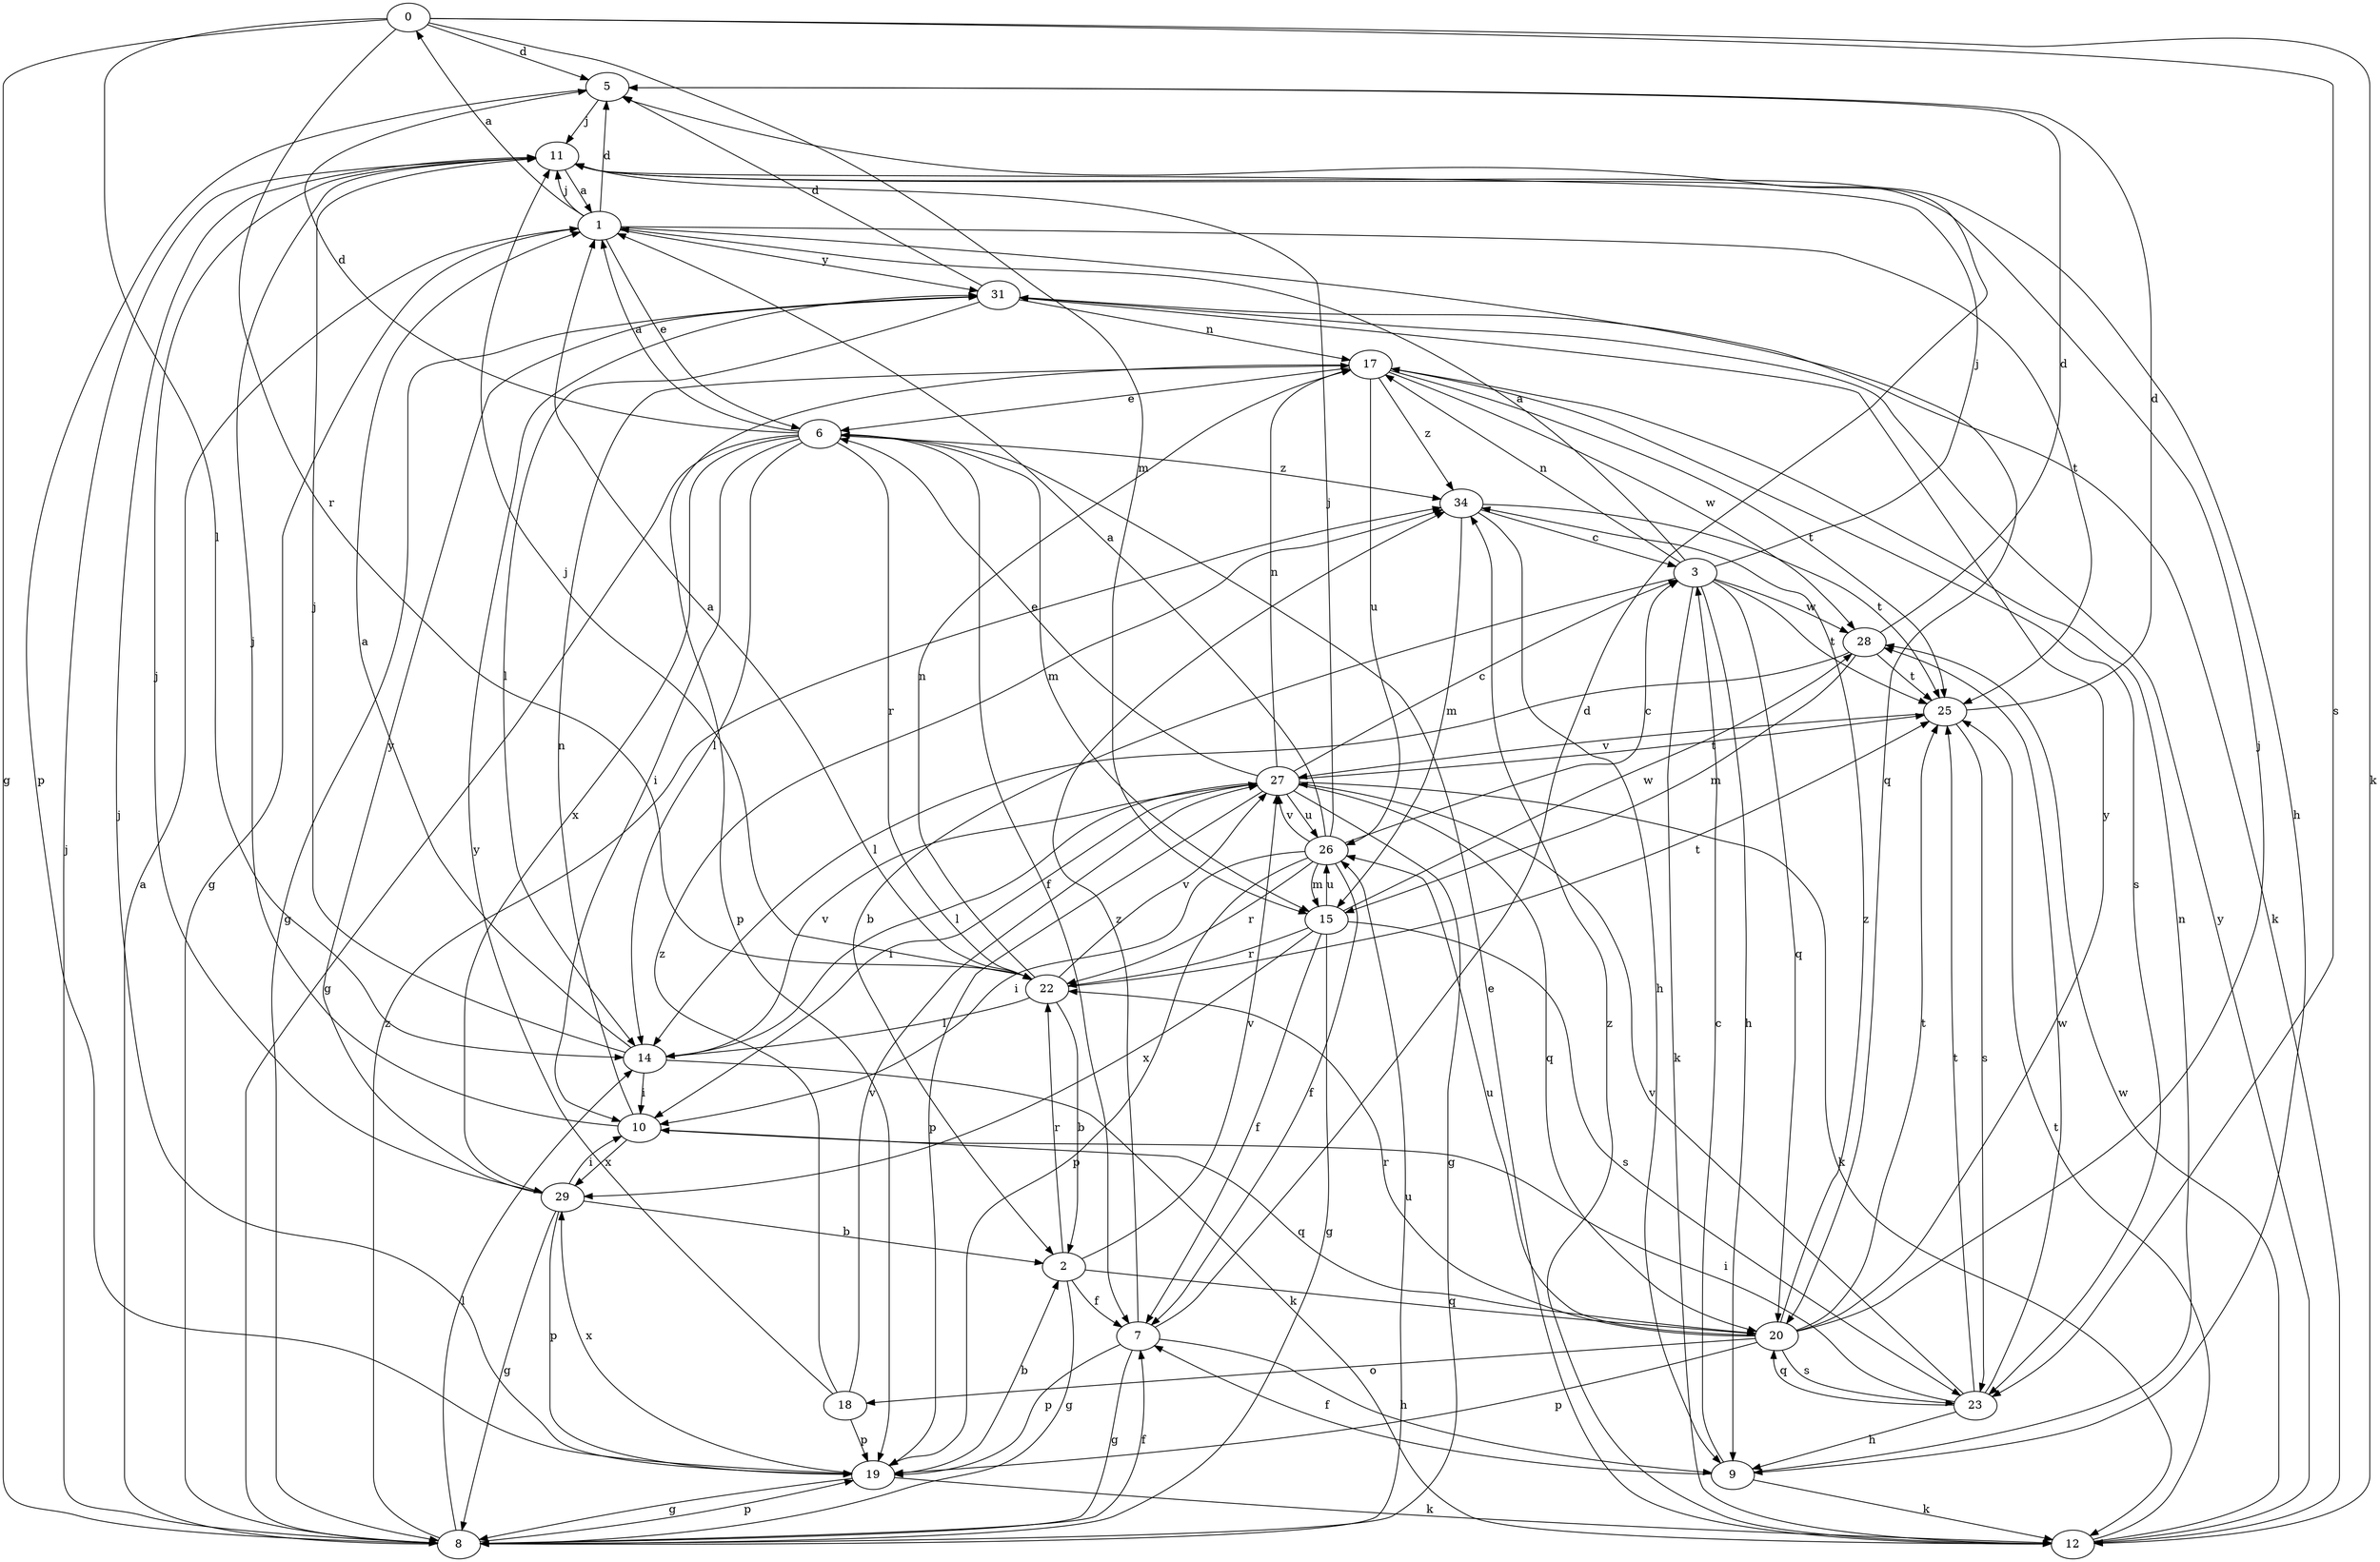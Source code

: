 strict digraph  {
0;
1;
2;
3;
5;
6;
7;
8;
9;
10;
11;
12;
14;
15;
17;
18;
19;
20;
22;
23;
25;
26;
27;
28;
29;
31;
34;
0 -> 5  [label=d];
0 -> 8  [label=g];
0 -> 12  [label=k];
0 -> 14  [label=l];
0 -> 15  [label=m];
0 -> 22  [label=r];
0 -> 23  [label=s];
1 -> 0  [label=a];
1 -> 5  [label=d];
1 -> 6  [label=e];
1 -> 8  [label=g];
1 -> 11  [label=j];
1 -> 20  [label=q];
1 -> 25  [label=t];
1 -> 31  [label=y];
2 -> 7  [label=f];
2 -> 8  [label=g];
2 -> 20  [label=q];
2 -> 22  [label=r];
2 -> 27  [label=v];
3 -> 1  [label=a];
3 -> 2  [label=b];
3 -> 9  [label=h];
3 -> 11  [label=j];
3 -> 12  [label=k];
3 -> 17  [label=n];
3 -> 20  [label=q];
3 -> 25  [label=t];
3 -> 28  [label=w];
5 -> 11  [label=j];
5 -> 19  [label=p];
6 -> 1  [label=a];
6 -> 5  [label=d];
6 -> 7  [label=f];
6 -> 8  [label=g];
6 -> 10  [label=i];
6 -> 14  [label=l];
6 -> 15  [label=m];
6 -> 22  [label=r];
6 -> 29  [label=x];
6 -> 34  [label=z];
7 -> 5  [label=d];
7 -> 8  [label=g];
7 -> 9  [label=h];
7 -> 19  [label=p];
7 -> 34  [label=z];
8 -> 1  [label=a];
8 -> 7  [label=f];
8 -> 11  [label=j];
8 -> 14  [label=l];
8 -> 19  [label=p];
8 -> 26  [label=u];
8 -> 34  [label=z];
9 -> 3  [label=c];
9 -> 7  [label=f];
9 -> 12  [label=k];
9 -> 17  [label=n];
10 -> 11  [label=j];
10 -> 17  [label=n];
10 -> 20  [label=q];
10 -> 29  [label=x];
11 -> 1  [label=a];
11 -> 9  [label=h];
12 -> 6  [label=e];
12 -> 25  [label=t];
12 -> 28  [label=w];
12 -> 31  [label=y];
12 -> 34  [label=z];
14 -> 1  [label=a];
14 -> 10  [label=i];
14 -> 11  [label=j];
14 -> 12  [label=k];
14 -> 27  [label=v];
15 -> 7  [label=f];
15 -> 8  [label=g];
15 -> 22  [label=r];
15 -> 23  [label=s];
15 -> 26  [label=u];
15 -> 28  [label=w];
15 -> 29  [label=x];
17 -> 6  [label=e];
17 -> 19  [label=p];
17 -> 23  [label=s];
17 -> 25  [label=t];
17 -> 26  [label=u];
17 -> 28  [label=w];
17 -> 34  [label=z];
18 -> 19  [label=p];
18 -> 27  [label=v];
18 -> 31  [label=y];
18 -> 34  [label=z];
19 -> 2  [label=b];
19 -> 8  [label=g];
19 -> 11  [label=j];
19 -> 12  [label=k];
19 -> 29  [label=x];
20 -> 11  [label=j];
20 -> 18  [label=o];
20 -> 19  [label=p];
20 -> 22  [label=r];
20 -> 23  [label=s];
20 -> 25  [label=t];
20 -> 26  [label=u];
20 -> 31  [label=y];
20 -> 34  [label=z];
22 -> 1  [label=a];
22 -> 2  [label=b];
22 -> 11  [label=j];
22 -> 14  [label=l];
22 -> 17  [label=n];
22 -> 25  [label=t];
22 -> 27  [label=v];
23 -> 9  [label=h];
23 -> 10  [label=i];
23 -> 20  [label=q];
23 -> 25  [label=t];
23 -> 27  [label=v];
23 -> 28  [label=w];
25 -> 5  [label=d];
25 -> 23  [label=s];
25 -> 27  [label=v];
26 -> 1  [label=a];
26 -> 3  [label=c];
26 -> 7  [label=f];
26 -> 10  [label=i];
26 -> 11  [label=j];
26 -> 15  [label=m];
26 -> 19  [label=p];
26 -> 22  [label=r];
26 -> 27  [label=v];
27 -> 3  [label=c];
27 -> 6  [label=e];
27 -> 8  [label=g];
27 -> 10  [label=i];
27 -> 12  [label=k];
27 -> 14  [label=l];
27 -> 17  [label=n];
27 -> 19  [label=p];
27 -> 20  [label=q];
27 -> 25  [label=t];
27 -> 26  [label=u];
28 -> 5  [label=d];
28 -> 14  [label=l];
28 -> 15  [label=m];
28 -> 25  [label=t];
29 -> 2  [label=b];
29 -> 8  [label=g];
29 -> 10  [label=i];
29 -> 11  [label=j];
29 -> 19  [label=p];
29 -> 31  [label=y];
31 -> 5  [label=d];
31 -> 8  [label=g];
31 -> 12  [label=k];
31 -> 14  [label=l];
31 -> 17  [label=n];
34 -> 3  [label=c];
34 -> 9  [label=h];
34 -> 15  [label=m];
34 -> 25  [label=t];
}
